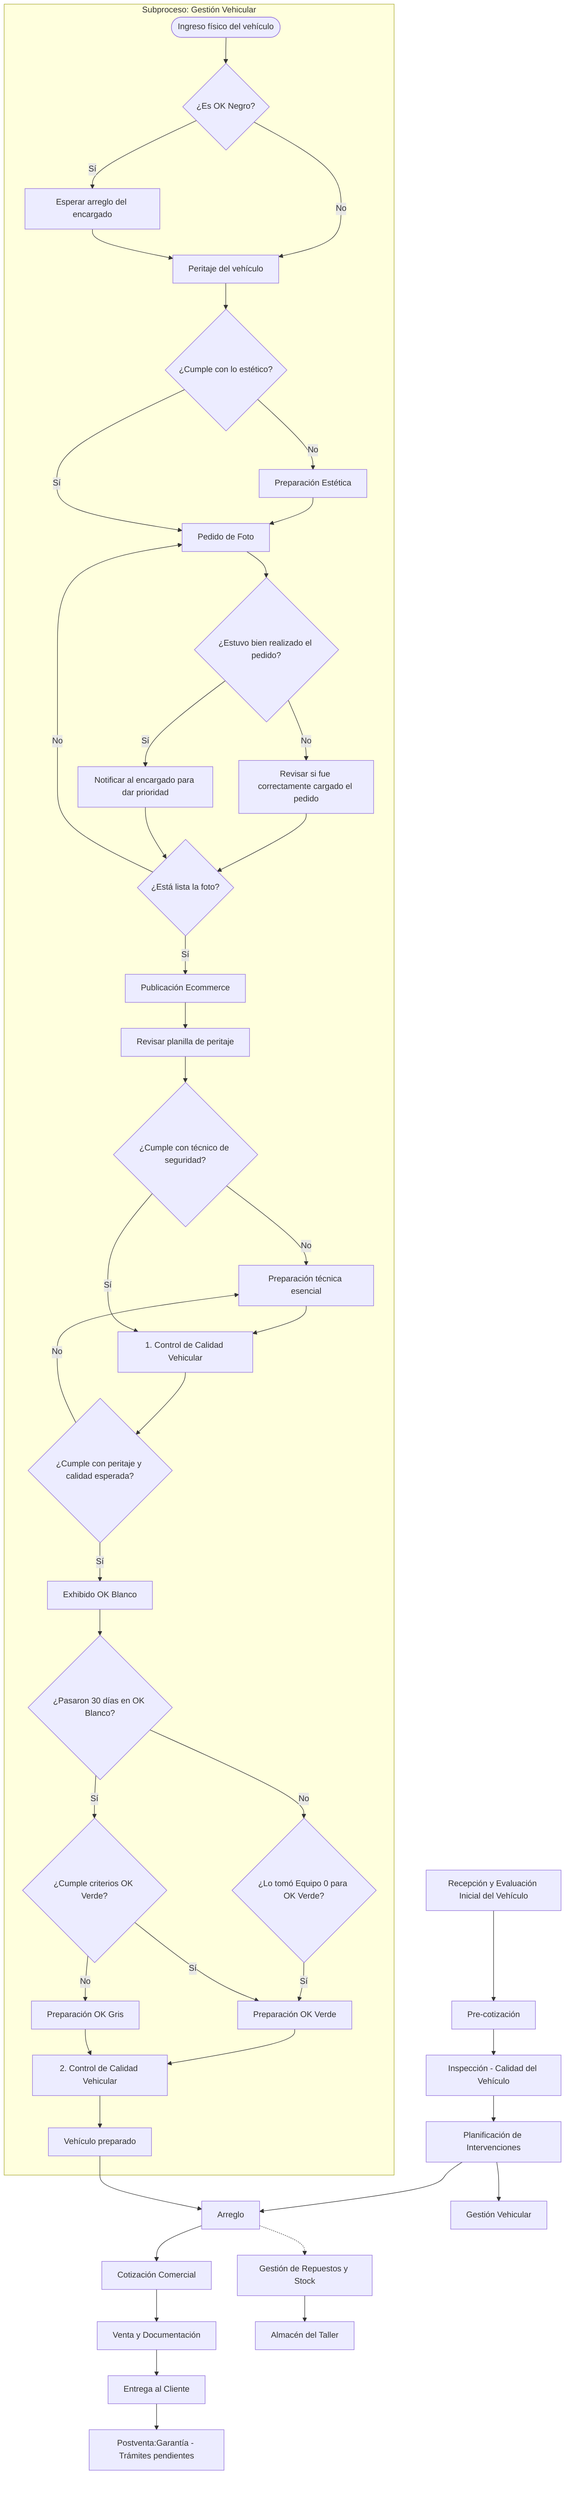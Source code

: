 flowchart TD
  %% Definición de estilos
  classDef fin_exito fill:#c8e6c9,stroke:#2e7d32;
  classDef fin_error fill:#ffcdd2,stroke:#c62828;

  %% Mapa de procesos central
  REC["Recepción y Evaluación Inicial del Vehículo"]
  PRE["Pre-cotización"]
  CAL1["Inspección - Calidad del Vehículo"]
  PLAN["Planificación de Intervenciones"]
  TALLER["Arreglo"]
  COT["Cotización Comercial"]
  VTA["Venta y Documentación"]
  ENT["Entrega al Cliente"]
  POSV["Postventa:Garantía - Trámites pendientes"]
  REP["Gestión de Repuestos y Stock"]
  ALM["Almacén del Taller"]

  REC --> PRE --> CAL1 --> PLAN
  PLAN --> GEST_SUB["Gestión Vehicular"]
  PLAN --> TALLER

  %% Subproceso: Gestión Vehicular
  subgraph "Subproceso: Gestión Vehicular"
    GEST_SUB_START(["Ingreso físico del vehículo"]) --> OKN{"¿Es OK Negro?"}
    OKN -- No --> PER["Peritaje del vehículo"]
    OKN -- Sí --> ARRE["Esperar arreglo del encargado"] --> PER

    PER --> EST{"¿Cumple con lo estético?"}
    EST -- No --> ESTETICA["Preparación Estética"] --> PEDFOTO["Pedido de Foto"]
    EST -- Sí --> PEDFOTO

    PEDFOTO --> PEDCORRECTO{"¿Estuvo bien realizado el pedido?"}
    PEDCORRECTO -- No --> REV["Revisar si fue correctamente cargado el pedido"] --> LISTAFOTO{"¿Está lista la foto?"}
    PEDCORRECTO -- Sí --> NOTIF["Notificar al encargado para dar prioridad"] --> LISTAFOTO

    LISTAFOTO -- Sí --> PUB["Publicación Ecommerce"]
    LISTAFOTO -- No --> PEDFOTO

    PUB --> REVPLAN["Revisar planilla de peritaje"]
    REVPLAN --> TECSEG{"¿Cumple con técnico de seguridad?"}
    TECSEG -- No --> PRETEC["Preparación técnica esencial"] --> CALIDAD1["1. Control de Calidad Vehicular"]
    TECSEG -- Sí --> CALIDAD1

    CALIDAD1 --> CALIDADOK{"¿Cumple con peritaje y calidad esperada?"}
    CALIDADOK -- Sí --> OKBLANCO["Exhibido OK Blanco"]
    CALIDADOK -- No --> PRETEC

    OKBLANCO --> PASA30{"¿Pasaron 30 días en OK Blanco?"}
    PASA30 -- Sí --> CRITOKV{"¿Cumple criterios OK Verde?"}
    PASA30 -- No --> EQUIPO0{"¿Lo tomó Equipo 0 para OK Verde?"}

    EQUIPO0 -- Sí --> PREOKV["Preparación OK Verde"]
    CRITOKV -- Sí --> PREOKV
    CRITOKV -- No --> PREOKG["Preparación OK Gris"]

    PREOKV --> CALIDAD2["2. Control de Calidad Vehicular"]
    PREOKG --> CALIDAD2
    CALIDAD2 --> FIN["Vehículo preparado"]
  end

  %% Conexión al flujo principal
  FIN --> TALLER
  TALLER --> COT --> VTA --> ENT --> POSV

  %% Procesos de soporte
  TALLER -.-> REP --> ALM